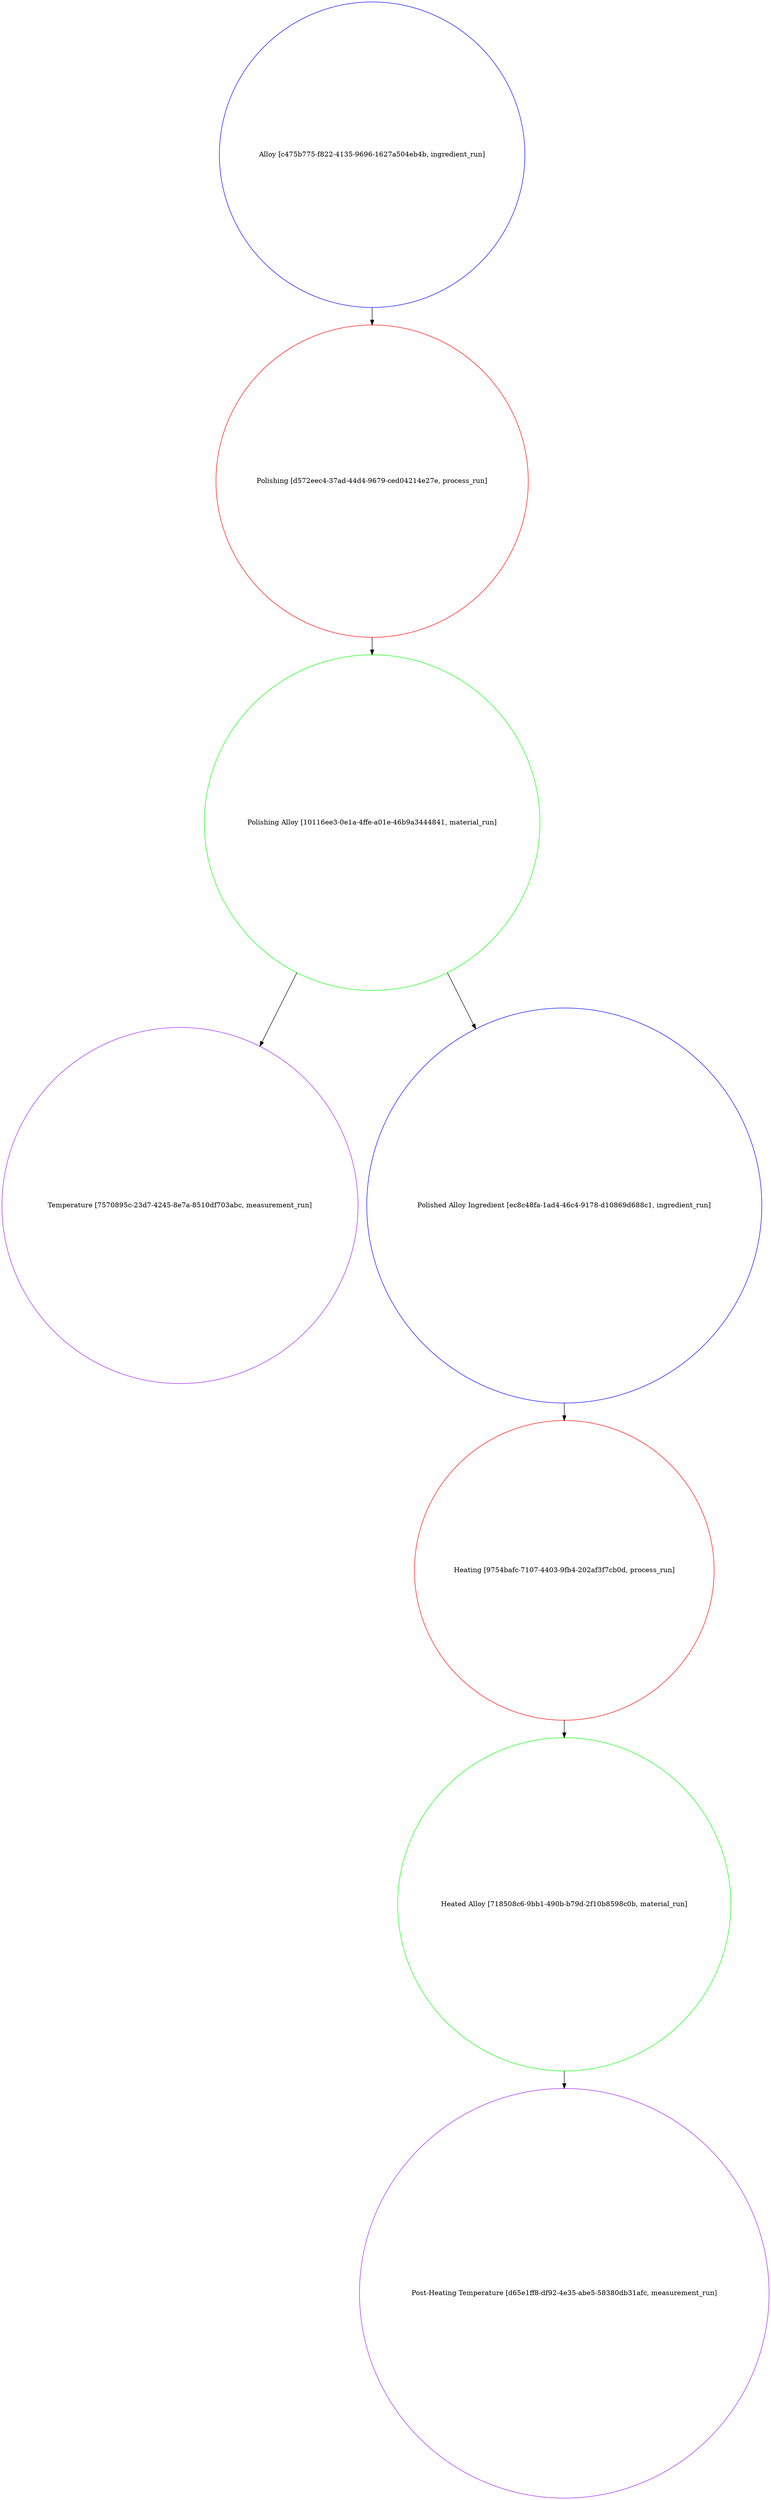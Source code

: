 strict digraph "Polishing,Heating" {
	graph [bb="0,0,1577.1,5132.2",
		name="Polishing,Heating"
	];
	node [label="\N"];
	"Alloy [c475b775-f822-4135-9696-1627a504eb4b, ingredient_run]"	 [color=blue,
		height=8.7201,
		object="{\"absolute_quantity\": null, \"file_links\": [], \"labels\": [], \"mass_fraction\": null, \"material\": null, \"name\": \"Alloy\", \"notes\": null, \"\
number_fraction\": null, \"process\": {\"id\": \"d572eec4-37ad-44d4-9679-ced04214e27e\", \"scope\": \"auto\", \"type\": \"link_by_uid\"}, \"spec\": {\"\
id\": \"b51fba7a-8654-4f8a-a554-c328caa8a424\", \"scope\": \"auto\", \"type\": \"link_by_uid\"}, \"tags\": [], \"type\": \"ingredient_run\", \"uids\": {\"\
auto\": \"c475b775-f822-4135-9696-1627a504eb4b\"}, \"volume_fraction\": null}",
		pos="760.92,4818.2",
		shape=circle,
		short_name=Alloy,
		type=ingredient_run,
		uuid="c475b775-f822-4135-9696-1627a504eb4b",
		width=8.7201];
	"Polishing [d572eec4-37ad-44d4-9679-ced04214e27e, process_run]"	 [color=red,
		height=8.9187,
		object="{\"conditions\": [], \"file_links\": [], \"name\": \"Polishing\", \"notes\": null, \"parameters\": [], \"source\": null, \"spec\": {\"id\": \"1e450084-7606-446e-a800-78e3360419c7\", \"\
scope\": \"auto\", \"type\": \"link_by_uid\"}, \"tags\": [], \"type\": \"process_run\", \"uids\": {\"auto\": \"d572eec4-37ad-44d4-9679-ced04214e27e\"}}",
		pos="760.92,4147.2",
		shape=circle,
		short_name=Polishing,
		type=process_run,
		uuid="d572eec4-37ad-44d4-9679-ced04214e27e",
		width=8.9187];
	"Alloy [c475b775-f822-4135-9696-1627a504eb4b, ingredient_run]" -> "Polishing [d572eec4-37ad-44d4-9679-ced04214e27e, process_run]"	 [pos="e,760.92,4468.5 760.92,4503.9 760.92,4495.5 760.92,4487.1 760.92,4478.8",
		relationship="is used in"];
	"Polishing Alloy [10116ee3-0e1a-4ffe-a01e-46b9a3444841, material_run]"	 [color=green,
		height=9.5866,
		object="{\"file_links\": [], \"name\": \"Polishing Alloy\", \"notes\": null, \"process\": {\"id\": \"d572eec4-37ad-44d4-9679-ced04214e27e\", \"scope\": \"\
auto\", \"type\": \"link_by_uid\"}, \"sample_type\": \"unknown\", \"spec\": {\"id\": \"c4eca07b-eea6-4e7c-8442-18f128d54770\", \"scope\": \"auto\", \"\
type\": \"link_by_uid\"}, \"tags\": [], \"type\": \"material_run\", \"uids\": {\"auto\": \"10116ee3-0e1a-4ffe-a01e-46b9a3444841\"}}",
		pos="760.92,3445.1",
		shape=circle,
		short_name="Polishing Alloy",
		type=material_run,
		uuid="10116ee3-0e1a-4ffe-a01e-46b9a3444841",
		width=9.5866];
	"Polishing [d572eec4-37ad-44d4-9679-ced04214e27e, process_run]" -> "Polishing Alloy [10116ee3-0e1a-4ffe-a01e-46b9a3444841, material_run]"	 [pos="e,760.92,3790.4 760.92,3826 760.92,3817.4 760.92,3808.9 760.92,3800.4",
		relationship=creates];
	"Temperature [7570895c-23d7-4245-8e7a-8510df703abc, measurement_run]"	 [color=purple,
		height=10.164,
		object="{\"conditions\": [], \"file_links\": [], \"material\": {\"id\": \"10116ee3-0e1a-4ffe-a01e-46b9a3444841\", \"scope\": \"auto\", \"type\": \"link_by_\
uid\"}, \"name\": \"Temperature\", \"notes\": null, \"parameters\": [], \"properties\": [], \"source\": null, \"spec\": {\"id\": \"b26c421d-09e7-454e-8b65-33028137ea9e\", \"\
scope\": \"auto\", \"type\": \"link_by_uid\"}, \"tags\": [], \"type\": \"measurement_run\", \"uids\": {\"auto\": \"7570895c-23d7-4245-8e7a-8510df703abc\"}}",
		pos="365.92,2657.7",
		shape=circle,
		short_name=Temperature,
		type=measurement_run,
		uuid="7570895c-23d7-4245-8e7a-8510df703abc",
		width=10.164];
	"Polishing Alloy [10116ee3-0e1a-4ffe-a01e-46b9a3444841, material_run]" -> "Temperature [7570895c-23d7-4245-8e7a-8510df703abc, measurement_run]"	 [pos="e,530.17,2985.1 606.08,3136.4 582.67,3089.8 558.42,3041.4 534.74,2994.2",
		relationship="is measured with"];
	"Polished Alloy Ingredient [ec8c48fa-1ad4-46c4-9178-d10869d688c1, ingredient_run]"	 [color=blue,
		height=11.284,
		object="{\"absolute_quantity\": null, \"file_links\": [], \"labels\": [], \"mass_fraction\": null, \"material\": {\"id\": \"10116ee3-0e1a-4ffe-a01e-46b9a3444841\", \"\
scope\": \"auto\", \"type\": \"link_by_uid\"}, \"name\": \"Polished Alloy Ingredient\", \"notes\": null, \"number_fraction\": null, \"process\": {\"\
id\": \"9754bafc-7107-4403-9fb4-202af3f7cb0d\", \"scope\": \"auto\", \"type\": \"link_by_uid\"}, \"spec\": {\"id\": \"d6a43453-8a4a-4d53-89cc-123c6285afce\", \"\
scope\": \"auto\", \"type\": \"link_by_uid\"}, \"tags\": [], \"type\": \"ingredient_run\", \"uids\": {\"auto\": \"ec8c48fa-1ad4-46c4-9178-d10869d688c1\"}, \"\
volume_fraction\": null}",
		pos="1155.9,2657.7",
		shape=circle,
		short_name="Polished Alloy Ingredient",
		type=ingredient_run,
		uuid="ec8c48fa-1ad4-46c4-9178-d10869d688c1",
		width=11.284];
	"Polishing Alloy [10116ee3-0e1a-4ffe-a01e-46b9a3444841, material_run]" -> "Polished Alloy Ingredient [ec8c48fa-1ad4-46c4-9178-d10869d688c1, ingredient_run]"	 [pos="e,973.74,3020.8 915.76,3136.4 933.3,3101.5 951.31,3065.6 969.2,3029.9",
		relationship=becomes];
	"Heating [9754bafc-7107-4403-9fb4-202af3f7cb0d, process_run]"	 [color=red,
		height=8.5576,
		object="{\"conditions\": [], \"file_links\": [], \"name\": \"Heating\", \"notes\": null, \"parameters\": [], \"source\": null, \"spec\": {\"id\": \"41717141-b056-4e9c-8e49-2563da942d82\", \"\
scope\": \"auto\", \"type\": \"link_by_uid\"}, \"tags\": [], \"type\": \"process_run\", \"uids\": {\"auto\": \"9754bafc-7107-4403-9fb4-202af3f7cb0d\"}}",
		pos="1155.9,1907.4",
		shape=circle,
		short_name=Heating,
		type=process_run,
		uuid="9754bafc-7107-4403-9fb4-202af3f7cb0d",
		width=8.5576];
	"Polished Alloy Ingredient [ec8c48fa-1ad4-46c4-9178-d10869d688c1, ingredient_run]" -> "Heating [9754bafc-7107-4403-9fb4-202af3f7cb0d, process_run]"	 [pos="e,1155.9,2215.5 1155.9,2251.3 1155.9,2242.7 1155.9,2234.1 1155.9,2225.5",
		relationship="is used in"];
	"Heated Alloy [718508c6-9bb1-490b-b79d-2f10b8598c0b, material_run]"	 [color=green,
		height=9.5144,
		object="{\"file_links\": [], \"name\": \"Heated Alloy\", \"notes\": null, \"process\": {\"id\": \"9754bafc-7107-4403-9fb4-202af3f7cb0d\", \"scope\": \"auto\", \"\
type\": \"link_by_uid\"}, \"sample_type\": null, \"spec\": {\"id\": \"4271c8e1-cb66-403a-bd71-18331e1bbdaa\", \"scope\": \"auto\", \"type\": \"link_\
by_uid\"}, \"tags\": [], \"type\": \"material_run\", \"uids\": {\"auto\": \"718508c6-9bb1-490b-b79d-2f10b8598c0b\"}}",
		pos="1155.9,1220.8",
		shape=circle,
		short_name="Heated Alloy",
		type=material_run,
		uuid="718508c6-9bb1-490b-b79d-2f10b8598c0b",
		width=9.5144];
	"Heating [9754bafc-7107-4403-9fb4-202af3f7cb0d, process_run]" -> "Heated Alloy [718508c6-9bb1-490b-b79d-2f10b8598c0b, material_run]"	 [pos="e,1155.9,1563.6 1155.9,1599.3 1155.9,1590.8 1155.9,1582.2 1155.9,1573.7",
		relationship=creates];
	"Post-Heating Temperature [d65e1ff8-df92-4e35-abe5-58380db31afc, measurement_run]"	 [color=purple,
		height=11.699,
		object="{\"conditions\": [], \"file_links\": [], \"material\": {\"id\": \"718508c6-9bb1-490b-b79d-2f10b8598c0b\", \"scope\": \"auto\", \"type\": \"link_by_\
uid\"}, \"name\": \"Post-Heating Temperature\", \"notes\": null, \"parameters\": [], \"properties\": [], \"source\": null, \"spec\": {\"id\": \"a51127c2-c743-4873-af7b-578515b9a07d\", \"\
scope\": \"auto\", \"type\": \"link_by_uid\"}, \"tags\": [], \"type\": \"measurement_run\", \"uids\": {\"auto\": \"d65e1ff8-df92-4e35-abe5-58380db31afc\"}}",
		pos="1155.9,421.16",
		shape=circle,
		short_name="Post-Heating Temperature",
		type=measurement_run,
		uuid="d65e1ff8-df92-4e35-abe5-58380db31afc",
		width=11.699];
	"Heated Alloy [718508c6-9bb1-490b-b79d-2f10b8598c0b, material_run]" -> "Post-Heating Temperature [d65e1ff8-df92-4e35-abe5-58380db31afc, measurement_run]"	 [pos="e,1155.9,842.46 1155.9,878.23 1155.9,869.7 1155.9,861.13 1155.9,852.54",
		relationship="is measured with"];
}
